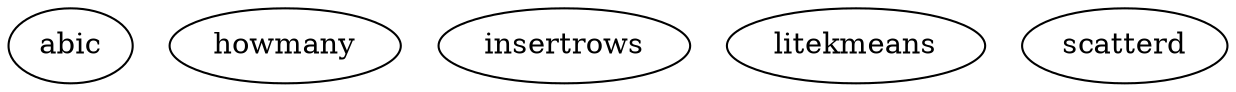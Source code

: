/* Created by mdot for Matlab */
digraph m2html {

  abic [URL="abic.html"];
  howmany [URL="howmany.html"];
  insertrows [URL="insertrows.html"];
  litekmeans [URL="litekmeans.html"];
  scatterd [URL="scatterd.html"];
}